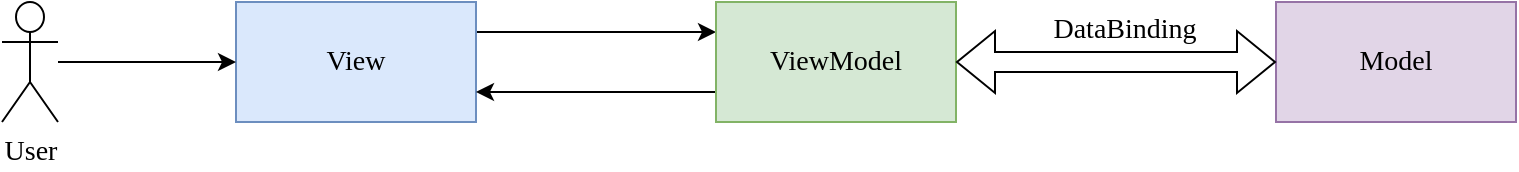 <mxfile version="26.2.5">
  <diagram name="第 1 页" id="vYwCA7s9BO-Ozh3qObAB">
    <mxGraphModel dx="861" dy="766" grid="0" gridSize="10" guides="1" tooltips="1" connect="1" arrows="1" fold="1" page="1" pageScale="1" pageWidth="827" pageHeight="1169" math="0" shadow="0">
      <root>
        <mxCell id="0" />
        <mxCell id="1" parent="0" />
        <mxCell id="FHUY2O9uMSRHD8JQYp7l-30" style="edgeStyle=orthogonalEdgeStyle;rounded=0;orthogonalLoop=1;jettySize=auto;html=1;exitX=1;exitY=0.25;exitDx=0;exitDy=0;entryX=0;entryY=0.25;entryDx=0;entryDy=0;" edge="1" parent="1" source="FHUY2O9uMSRHD8JQYp7l-2" target="FHUY2O9uMSRHD8JQYp7l-9">
          <mxGeometry relative="1" as="geometry" />
        </mxCell>
        <mxCell id="FHUY2O9uMSRHD8JQYp7l-2" value="&lt;font&gt;View&lt;/font&gt;" style="rounded=0;whiteSpace=wrap;html=1;fontFamily=Times New Roman;fillColor=#dae8fc;strokeColor=#6c8ebf;fontSize=14;" vertex="1" parent="1">
          <mxGeometry x="139" y="532" width="120" height="60" as="geometry" />
        </mxCell>
        <mxCell id="FHUY2O9uMSRHD8JQYp7l-23" value="" style="edgeStyle=orthogonalEdgeStyle;rounded=0;orthogonalLoop=1;jettySize=auto;html=1;" edge="1" parent="1" source="FHUY2O9uMSRHD8JQYp7l-3" target="FHUY2O9uMSRHD8JQYp7l-2">
          <mxGeometry relative="1" as="geometry" />
        </mxCell>
        <mxCell id="FHUY2O9uMSRHD8JQYp7l-3" value="User" style="shape=umlActor;verticalLabelPosition=bottom;verticalAlign=top;html=1;outlineConnect=0;fontFamily=Times New Roman;fontSize=14;" vertex="1" parent="1">
          <mxGeometry x="22" y="532" width="28" height="60" as="geometry" />
        </mxCell>
        <mxCell id="FHUY2O9uMSRHD8JQYp7l-31" style="edgeStyle=orthogonalEdgeStyle;rounded=0;orthogonalLoop=1;jettySize=auto;html=1;exitX=0;exitY=0.75;exitDx=0;exitDy=0;entryX=1;entryY=0.75;entryDx=0;entryDy=0;" edge="1" parent="1" source="FHUY2O9uMSRHD8JQYp7l-9" target="FHUY2O9uMSRHD8JQYp7l-2">
          <mxGeometry relative="1" as="geometry" />
        </mxCell>
        <mxCell id="FHUY2O9uMSRHD8JQYp7l-9" value="&lt;font&gt;ViewModel&lt;/font&gt;" style="rounded=0;whiteSpace=wrap;html=1;fontFamily=Times New Roman;fillColor=#d5e8d4;strokeColor=#82b366;fontSize=14;" vertex="1" parent="1">
          <mxGeometry x="379" y="532" width="120" height="60" as="geometry" />
        </mxCell>
        <mxCell id="FHUY2O9uMSRHD8JQYp7l-10" value="&lt;font&gt;Model&lt;/font&gt;" style="rounded=0;whiteSpace=wrap;html=1;fontFamily=Times New Roman;fillColor=#e1d5e7;strokeColor=#9673a6;fontSize=14;" vertex="1" parent="1">
          <mxGeometry x="659" y="532" width="120" height="60" as="geometry" />
        </mxCell>
        <mxCell id="FHUY2O9uMSRHD8JQYp7l-32" value="" style="shape=flexArrow;endArrow=classic;startArrow=classic;html=1;rounded=0;exitX=1;exitY=0.5;exitDx=0;exitDy=0;entryX=0;entryY=0.5;entryDx=0;entryDy=0;" edge="1" parent="1" source="FHUY2O9uMSRHD8JQYp7l-9" target="FHUY2O9uMSRHD8JQYp7l-10">
          <mxGeometry width="100" height="100" relative="1" as="geometry">
            <mxPoint x="559" y="659" as="sourcePoint" />
            <mxPoint x="659" y="559" as="targetPoint" />
          </mxGeometry>
        </mxCell>
        <mxCell id="FHUY2O9uMSRHD8JQYp7l-33" value="DataBinding" style="edgeLabel;html=1;align=center;verticalAlign=middle;resizable=0;points=[];fontFamily=Times New Roman;fontSize=14;" vertex="1" connectable="0" parent="FHUY2O9uMSRHD8JQYp7l-32">
          <mxGeometry x="0.05" y="1" relative="1" as="geometry">
            <mxPoint y="-15" as="offset" />
          </mxGeometry>
        </mxCell>
      </root>
    </mxGraphModel>
  </diagram>
</mxfile>
